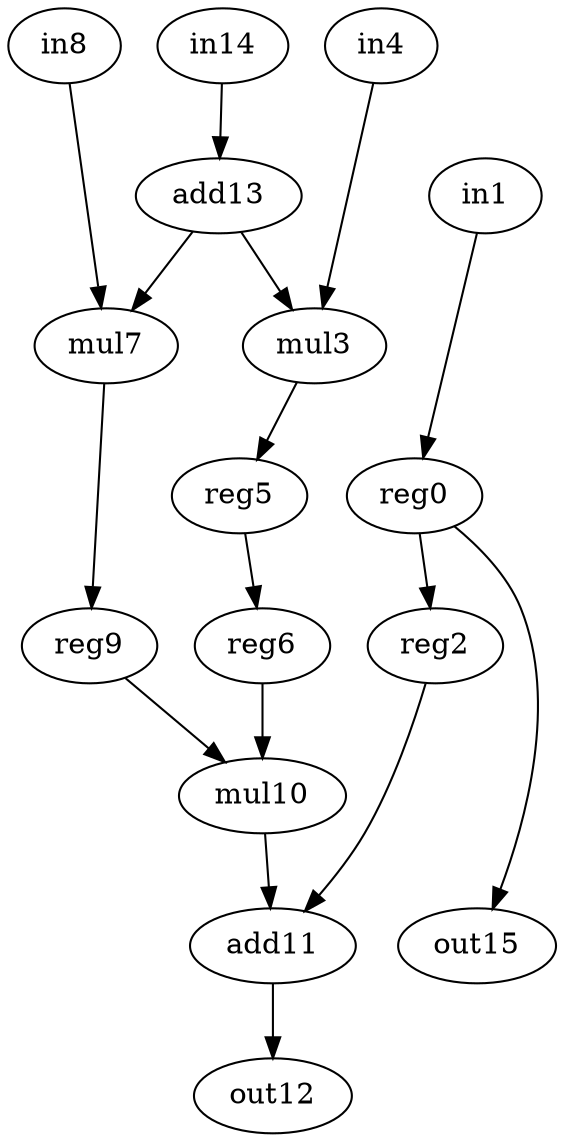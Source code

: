 digraph g {
0 [label = reg0;op = reg;]
1 [label = in1;op = in;]
2 [label = mul10;op = mul;]
3 [label = add11;op = add;]
4 [label = out12;op = out;]
5 [label = add13;op = addi;value = 2;]
6 [label = in14;op = in;]
7 [label = out15;op = out;]
8 [label = reg2;op = reg;]
9 [label = mul3;op = mul;]
10 [label = in4;op = in;]
11 [label = reg5;op = reg;]
12 [label = reg6;op = reg;]
13 [label = mul7;op = mul;]
14 [label = in8;op = in;]
15 [label = reg9;op = reg;]
3 -> 4 [port=0; weight=0;]
2 -> 3 [port=0; weight=0;]
15 -> 2 [port=0; weight=0;]
13 -> 15 [port=0; weight=0;]
5 -> 13 [port=0; weight=0;]
5 -> 9 [port=0; weight=0;]
10 -> 9 [port=1; weight=0;]
9 -> 11 [port=0; weight=0;]
11 -> 12 [port=0; weight=0;]
12 -> 2 [port=1; weight=1;]
6 -> 5 [port=0; weight=0;]
14 -> 13 [port=1; weight=0;]
8 -> 3 [port=1; weight=0;]
0 -> 8 [port=0; weight=0;]
0 -> 7 [port=0; weight=0;]
1 -> 0 [port=0; weight=0;]
}
